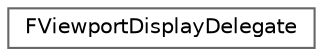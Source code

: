 digraph "Graphical Class Hierarchy"
{
 // INTERACTIVE_SVG=YES
 // LATEX_PDF_SIZE
  bgcolor="transparent";
  edge [fontname=Helvetica,fontsize=10,labelfontname=Helvetica,labelfontsize=10];
  node [fontname=Helvetica,fontsize=10,shape=box,height=0.2,width=0.4];
  rankdir="LR";
  Node0 [id="Node000000",label="FViewportDisplayDelegate",height=0.2,width=0.4,color="grey40", fillcolor="white", style="filled",URL="$d9/d3f/structFViewportDisplayDelegate.html",tooltip="Wrapper to allow multiple delegate types to be held in one container for the subsystem."];
}
